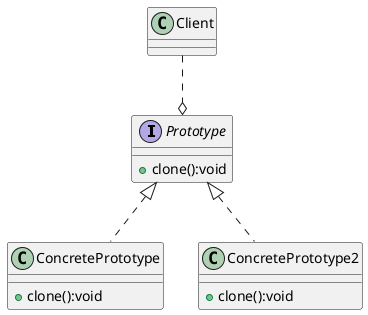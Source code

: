 @startuml
'https://plantuml.com/class-diagram

'原型类，声明一个克隆自己的接口（比如clone方法）
'java里原型类被声明为接口Cloneable
interface Prototype{
    +clone():void
}

'让一个原型对象克隆自己，从而创建一个新的对象
'Sheep sheep = new Sheep
'Sheep cloneSheep = sheep.clone()
class Client {
}

'具体的原型类，实现克隆自己的操作
'class Sheep implements Cloneable
class ConcretePrototype{
 +clone():void
}

class ConcretePrototype2 {
 +clone():void
}
Client ..o Prototype
Prototype <|.. ConcretePrototype
Prototype <|.. ConcretePrototype2


@enduml